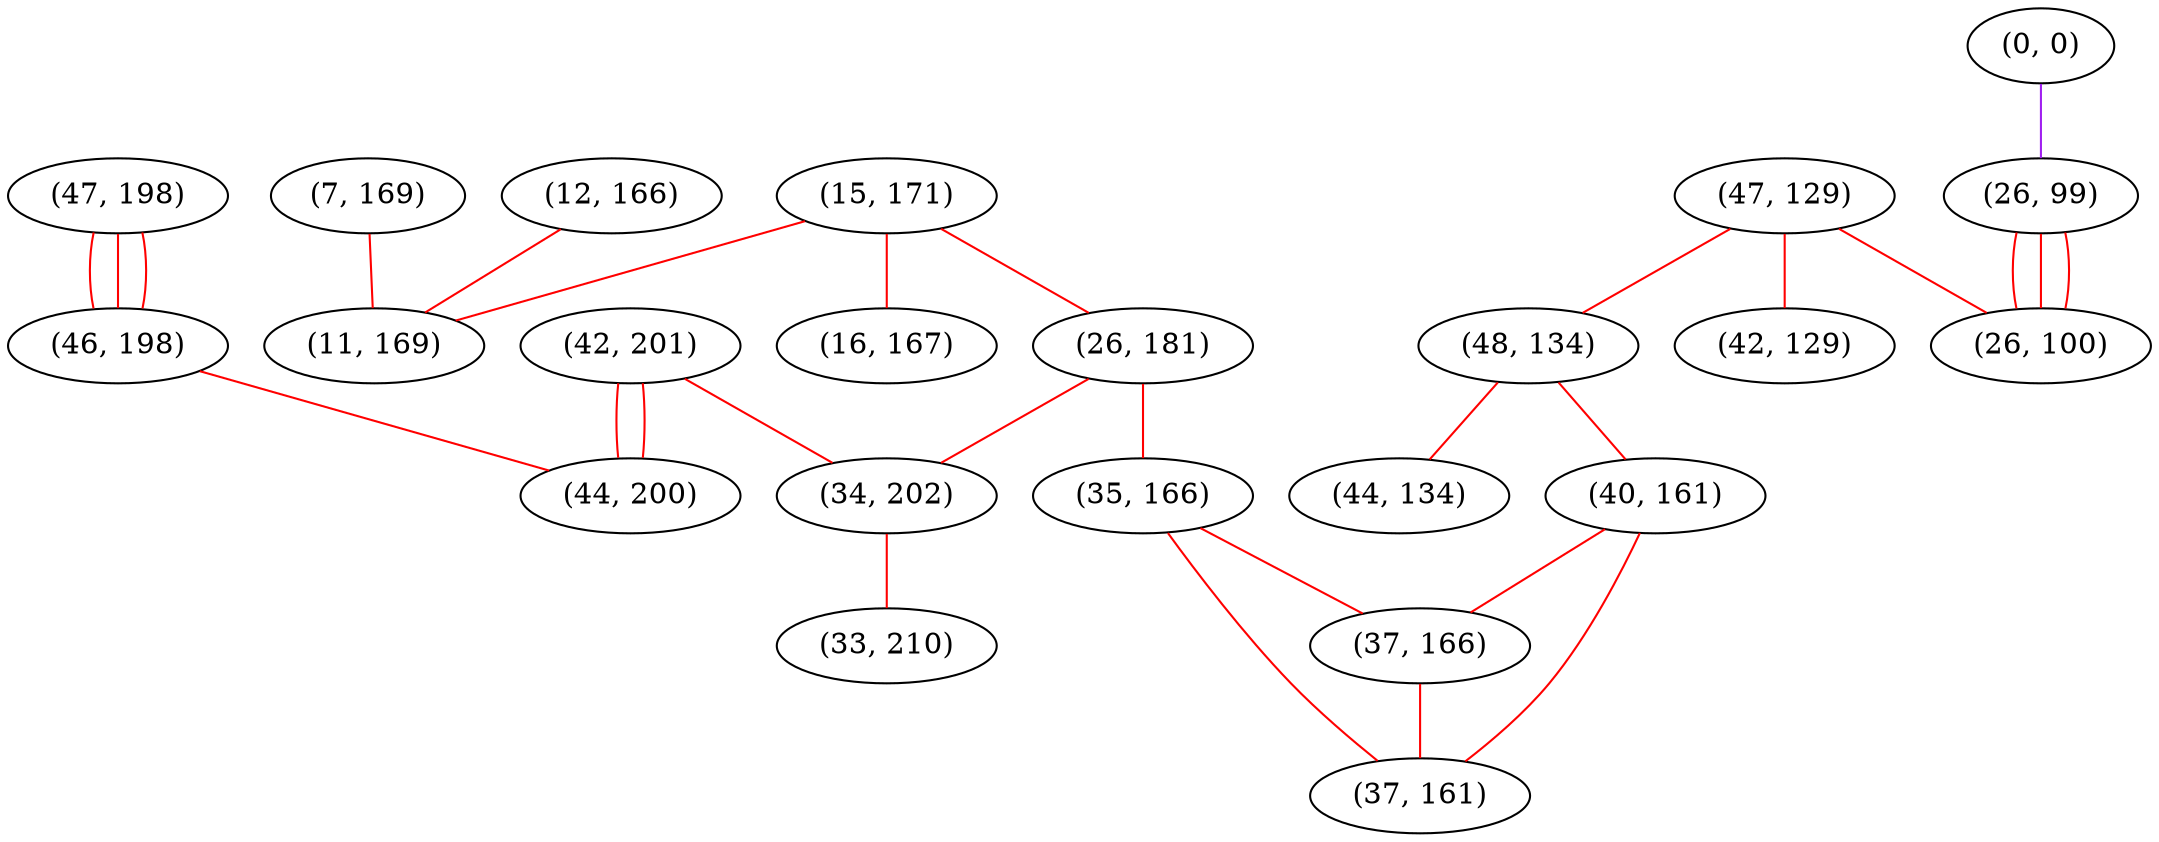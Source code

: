 graph "" {
"(15, 171)";
"(47, 129)";
"(42, 201)";
"(48, 134)";
"(26, 181)";
"(40, 161)";
"(34, 202)";
"(7, 169)";
"(0, 0)";
"(35, 166)";
"(37, 166)";
"(26, 99)";
"(44, 134)";
"(12, 166)";
"(33, 210)";
"(47, 198)";
"(37, 161)";
"(46, 198)";
"(44, 200)";
"(11, 169)";
"(26, 100)";
"(42, 129)";
"(16, 167)";
"(15, 171)" -- "(26, 181)"  [color=red, key=0, weight=1];
"(15, 171)" -- "(11, 169)"  [color=red, key=0, weight=1];
"(15, 171)" -- "(16, 167)"  [color=red, key=0, weight=1];
"(47, 129)" -- "(48, 134)"  [color=red, key=0, weight=1];
"(47, 129)" -- "(26, 100)"  [color=red, key=0, weight=1];
"(47, 129)" -- "(42, 129)"  [color=red, key=0, weight=1];
"(42, 201)" -- "(44, 200)"  [color=red, key=0, weight=1];
"(42, 201)" -- "(44, 200)"  [color=red, key=1, weight=1];
"(42, 201)" -- "(34, 202)"  [color=red, key=0, weight=1];
"(48, 134)" -- "(40, 161)"  [color=red, key=0, weight=1];
"(48, 134)" -- "(44, 134)"  [color=red, key=0, weight=1];
"(26, 181)" -- "(35, 166)"  [color=red, key=0, weight=1];
"(26, 181)" -- "(34, 202)"  [color=red, key=0, weight=1];
"(40, 161)" -- "(37, 166)"  [color=red, key=0, weight=1];
"(40, 161)" -- "(37, 161)"  [color=red, key=0, weight=1];
"(34, 202)" -- "(33, 210)"  [color=red, key=0, weight=1];
"(7, 169)" -- "(11, 169)"  [color=red, key=0, weight=1];
"(0, 0)" -- "(26, 99)"  [color=purple, key=0, weight=4];
"(35, 166)" -- "(37, 166)"  [color=red, key=0, weight=1];
"(35, 166)" -- "(37, 161)"  [color=red, key=0, weight=1];
"(37, 166)" -- "(37, 161)"  [color=red, key=0, weight=1];
"(26, 99)" -- "(26, 100)"  [color=red, key=0, weight=1];
"(26, 99)" -- "(26, 100)"  [color=red, key=1, weight=1];
"(26, 99)" -- "(26, 100)"  [color=red, key=2, weight=1];
"(12, 166)" -- "(11, 169)"  [color=red, key=0, weight=1];
"(47, 198)" -- "(46, 198)"  [color=red, key=0, weight=1];
"(47, 198)" -- "(46, 198)"  [color=red, key=1, weight=1];
"(47, 198)" -- "(46, 198)"  [color=red, key=2, weight=1];
"(46, 198)" -- "(44, 200)"  [color=red, key=0, weight=1];
}
